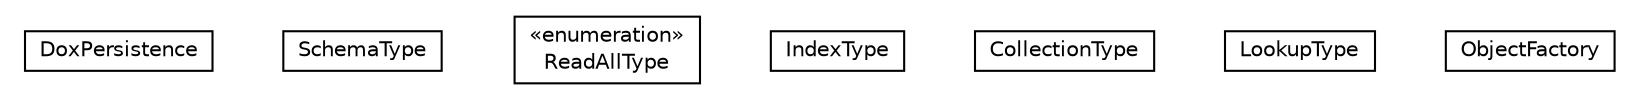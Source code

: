 #!/usr/local/bin/dot
#
# Class diagram 
# Generated by UMLGraph version R5_6-24-gf6e263 (http://www.umlgraph.org/)
#

digraph G {
	edge [fontname="Helvetica",fontsize=10,labelfontname="Helvetica",labelfontsize=10];
	node [fontname="Helvetica",fontsize=10,shape=plaintext];
	nodesep=0.25;
	ranksep=0.5;
	// net.trajano.doxdb.schema.DoxPersistence
	c305 [label=<<table title="net.trajano.doxdb.schema.DoxPersistence" border="0" cellborder="1" cellspacing="0" cellpadding="2" port="p" href="./DoxPersistence.html">
		<tr><td><table border="0" cellspacing="0" cellpadding="1">
<tr><td align="center" balign="center"> DoxPersistence </td></tr>
		</table></td></tr>
		</table>>, URL="./DoxPersistence.html", fontname="Helvetica", fontcolor="black", fontsize=10.0];
	// net.trajano.doxdb.schema.SchemaType
	c306 [label=<<table title="net.trajano.doxdb.schema.SchemaType" border="0" cellborder="1" cellspacing="0" cellpadding="2" port="p" href="./SchemaType.html">
		<tr><td><table border="0" cellspacing="0" cellpadding="1">
<tr><td align="center" balign="center"> SchemaType </td></tr>
		</table></td></tr>
		</table>>, URL="./SchemaType.html", fontname="Helvetica", fontcolor="black", fontsize=10.0];
	// net.trajano.doxdb.schema.ReadAllType
	c307 [label=<<table title="net.trajano.doxdb.schema.ReadAllType" border="0" cellborder="1" cellspacing="0" cellpadding="2" port="p" href="./ReadAllType.html">
		<tr><td><table border="0" cellspacing="0" cellpadding="1">
<tr><td align="center" balign="center"> &#171;enumeration&#187; </td></tr>
<tr><td align="center" balign="center"> ReadAllType </td></tr>
		</table></td></tr>
		</table>>, URL="./ReadAllType.html", fontname="Helvetica", fontcolor="black", fontsize=10.0];
	// net.trajano.doxdb.schema.IndexType
	c308 [label=<<table title="net.trajano.doxdb.schema.IndexType" border="0" cellborder="1" cellspacing="0" cellpadding="2" port="p" href="./IndexType.html">
		<tr><td><table border="0" cellspacing="0" cellpadding="1">
<tr><td align="center" balign="center"> IndexType </td></tr>
		</table></td></tr>
		</table>>, URL="./IndexType.html", fontname="Helvetica", fontcolor="black", fontsize=10.0];
	// net.trajano.doxdb.schema.CollectionType
	c309 [label=<<table title="net.trajano.doxdb.schema.CollectionType" border="0" cellborder="1" cellspacing="0" cellpadding="2" port="p" href="./CollectionType.html">
		<tr><td><table border="0" cellspacing="0" cellpadding="1">
<tr><td align="center" balign="center"> CollectionType </td></tr>
		</table></td></tr>
		</table>>, URL="./CollectionType.html", fontname="Helvetica", fontcolor="black", fontsize=10.0];
	// net.trajano.doxdb.schema.LookupType
	c310 [label=<<table title="net.trajano.doxdb.schema.LookupType" border="0" cellborder="1" cellspacing="0" cellpadding="2" port="p" href="./LookupType.html">
		<tr><td><table border="0" cellspacing="0" cellpadding="1">
<tr><td align="center" balign="center"> LookupType </td></tr>
		</table></td></tr>
		</table>>, URL="./LookupType.html", fontname="Helvetica", fontcolor="black", fontsize=10.0];
	// net.trajano.doxdb.schema.ObjectFactory
	c311 [label=<<table title="net.trajano.doxdb.schema.ObjectFactory" border="0" cellborder="1" cellspacing="0" cellpadding="2" port="p" href="./ObjectFactory.html">
		<tr><td><table border="0" cellspacing="0" cellpadding="1">
<tr><td align="center" balign="center"> ObjectFactory </td></tr>
		</table></td></tr>
		</table>>, URL="./ObjectFactory.html", fontname="Helvetica", fontcolor="black", fontsize=10.0];
}

